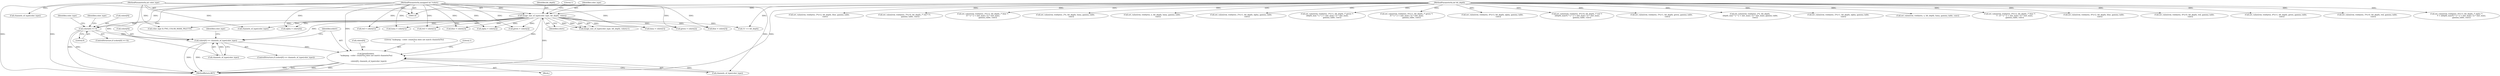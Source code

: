 digraph "1_Android_9d4853418ab2f754c2b63e091c29c5529b8b86ca_14@array" {
"1000146" [label="(Call,colors[0] == 0)"];
"1000132" [label="(Call,image_size_of_type(color_type, bit_depth, colors))"];
"1000122" [label="(MethodParameterIn,int color_type)"];
"1000123" [label="(MethodParameterIn,int bit_depth)"];
"1000126" [label="(MethodParameterIn,unsigned int *colors)"];
"1000498" [label="(Call,colors[0] == channels_of_type(color_type))"];
"1000745" [label="(Call,fprintf(stderr,\n \"makepng: --color: count(%u) does not match channels(%u)\n\",\n\n          colors[0], channels_of_type(color_type)))"];
"1000497" [label="(ControlStructure,if (colors[0] == channels_of_type(color_type)))"];
"1000751" [label="(Call,channels_of_type(color_type))"];
"1000453" [label="(Call,set_value(row, rowbytes, 4*x+3, bit_depth, /* alpha */\n                  Y + ((depth_max-Y) * x * 2 + size_max) / (2 * size_max),\n                  gamma_table, conv))"];
"1000502" [label="(Call,channels_of_type(color_type))"];
"1000638" [label="(Call,set_value(row, rowbytes, 3*x+2, bit_depth, blue, gamma_table,\n                     conv))"];
"1000666" [label="(Call,blue = colors[3])"];
"1000145" [label="(ControlStructure,if (colors[0] == 0))"];
"1000672" [label="(Call,alpha = colors[4])"];
"1000654" [label="(Call,red = colors[1])"];
"1000299" [label="(Call,set_value(row, rowbytes, 3*x+0, bit_depth, /* red */ Y,\n                     gamma_table, conv))"];
"1000136" [label="(Literal,1)"];
"1000498" [label="(Call,colors[0] == channels_of_type(color_type))"];
"1000333" [label="(Call,set_value(row, rowbytes, 3*x+2, bit_depth, /* blue */\n (Y * x * 2 + size_max) / (2 * size_max),\n                  gamma_table, conv))"];
"1000560" [label="(Call,set_value(row, rowbytes, 2*x, bit_depth, luma, gamma_table,\n                     conv))"];
"1000526" [label="(Call,set_value(row, rowbytes, x, bit_depth, luma, gamma_table,\n                     conv))"];
"1000506" [label="(Identifier,color_type)"];
"1000570" [label="(Call,set_value(row, rowbytes, 2*x+1, bit_depth, alpha, gamma_table,\n                     conv))"];
"1000311" [label="(Call,set_value(row, rowbytes, 3*x+1, bit_depth, /* green */\n (depth_max * x * 2 + size_max) / (2 * size_max),\n                  gamma_table, conv))"];
"1000133" [label="(Identifier,color_type)"];
"1000141" [label="(Call,1U << bit_depth)"];
"1000511" [label="(Call,luma = colors[1])"];
"1000135" [label="(Identifier,colors)"];
"1000407" [label="(Call,set_value(row, rowbytes, 4*x+1, bit_depth, /* green */\n (Y * x * 2 + size_max) / (2 * size_max),\n                  gamma_table, conv))"];
"1000123" [label="(MethodParameterIn,int bit_depth)"];
"1000147" [label="(Call,colors[0])"];
"1000746" [label="(Identifier,stderr)"];
"1000754" [label="(Literal,1)"];
"1000724" [label="(Call,set_value(row, rowbytes, 4*x+3, bit_depth, alpha, gamma_table,\n                     conv))"];
"1000150" [label="(Literal,0)"];
"1000131" [label="(Call,image_size_of_type(color_type, bit_depth, colors)-1)"];
"1000152" [label="(Call,channels_of_type(color_type))"];
"1000744" [label="(Block,)"];
"1000383" [label="(Call,set_value(row, rowbytes, 4*x+0, bit_depth, /* red */\n ((depth_max-Y) * x * 2 + size_max) / (2 * size_max),\n                  gamma_table, conv))"];
"1000489" [label="(Identifier,color_type)"];
"1000626" [label="(Call,set_value(row, rowbytes, 3*x+1, bit_depth, green, gamma_table,\n                     conv))"];
"1000505" [label="(Call,channels_of_type(color_type))"];
"1000239" [label="(Call,set_value(row, rowbytes, 2*x, bit_depth,\n (depth_max * x * 2 + size_max) / (2 * size_max), gamma_table,\n                  conv))"];
"1000259" [label="(Call,set_value(row, rowbytes, 2*x+1, bit_depth, alpha, gamma_table,\n                  conv))"];
"1000499" [label="(Call,colors[0])"];
"1000586" [label="(Call,red = colors[1])"];
"1000598" [label="(Call,blue = colors[3])"];
"1000544" [label="(Call,alpha = colors[2])"];
"1000592" [label="(Call,green = colors[2])"];
"1000660" [label="(Call,green = colors[2])"];
"1000745" [label="(Call,fprintf(stderr,\n \"makepng: --color: count(%u) does not match channels(%u)\n\",\n\n          colors[0], channels_of_type(color_type)))"];
"1000538" [label="(Call,luma = colors[1])"];
"1000134" [label="(Identifier,bit_depth)"];
"1000203" [label="(Call,set_value(row, rowbytes, x, bit_depth, luma, gamma_table, conv))"];
"1000747" [label="(Literal,\"makepng: --color: count(%u) does not match channels(%u)\n\")"];
"1000122" [label="(MethodParameterIn,int color_type)"];
"1000429" [label="(Call,set_value(row, rowbytes, 4*x+2, bit_depth, /* blue */\n                  Y - (Y * x * 2 + size_max) / (2 * size_max),\n                  gamma_table, conv))"];
"1000712" [label="(Call,set_value(row, rowbytes, 4*x+2, bit_depth, blue, gamma_table,\n                     conv))"];
"1000688" [label="(Call,set_value(row, rowbytes, 4*x+0, bit_depth, red, gamma_table,\n                     conv))"];
"1000146" [label="(Call,colors[0] == 0)"];
"1000755" [label="(MethodReturn,RET)"];
"1000132" [label="(Call,image_size_of_type(color_type, bit_depth, colors))"];
"1000126" [label="(MethodParameterIn,unsigned int *colors)"];
"1000700" [label="(Call,set_value(row, rowbytes, 4*x+1, bit_depth, green, gamma_table,\n                     conv))"];
"1000153" [label="(Identifier,color_type)"];
"1000748" [label="(Call,colors[0])"];
"1000614" [label="(Call,set_value(row, rowbytes, 3*x+0, bit_depth, red, gamma_table,\n                     conv))"];
"1000488" [label="(Call,color_type & PNG_COLOR_MASK_PALETTE)"];
"1000146" -> "1000145"  [label="AST: "];
"1000146" -> "1000150"  [label="CFG: "];
"1000147" -> "1000146"  [label="AST: "];
"1000150" -> "1000146"  [label="AST: "];
"1000153" -> "1000146"  [label="CFG: "];
"1000489" -> "1000146"  [label="CFG: "];
"1000146" -> "1000755"  [label="DDG: "];
"1000146" -> "1000755"  [label="DDG: "];
"1000132" -> "1000146"  [label="DDG: "];
"1000126" -> "1000146"  [label="DDG: "];
"1000146" -> "1000498"  [label="DDG: "];
"1000132" -> "1000131"  [label="AST: "];
"1000132" -> "1000135"  [label="CFG: "];
"1000133" -> "1000132"  [label="AST: "];
"1000134" -> "1000132"  [label="AST: "];
"1000135" -> "1000132"  [label="AST: "];
"1000136" -> "1000132"  [label="CFG: "];
"1000132" -> "1000755"  [label="DDG: "];
"1000132" -> "1000131"  [label="DDG: "];
"1000132" -> "1000131"  [label="DDG: "];
"1000132" -> "1000131"  [label="DDG: "];
"1000122" -> "1000132"  [label="DDG: "];
"1000123" -> "1000132"  [label="DDG: "];
"1000126" -> "1000132"  [label="DDG: "];
"1000132" -> "1000141"  [label="DDG: "];
"1000132" -> "1000152"  [label="DDG: "];
"1000132" -> "1000488"  [label="DDG: "];
"1000132" -> "1000498"  [label="DDG: "];
"1000132" -> "1000511"  [label="DDG: "];
"1000132" -> "1000538"  [label="DDG: "];
"1000132" -> "1000544"  [label="DDG: "];
"1000132" -> "1000586"  [label="DDG: "];
"1000132" -> "1000592"  [label="DDG: "];
"1000132" -> "1000598"  [label="DDG: "];
"1000132" -> "1000654"  [label="DDG: "];
"1000132" -> "1000660"  [label="DDG: "];
"1000132" -> "1000666"  [label="DDG: "];
"1000132" -> "1000672"  [label="DDG: "];
"1000132" -> "1000745"  [label="DDG: "];
"1000122" -> "1000118"  [label="AST: "];
"1000122" -> "1000755"  [label="DDG: "];
"1000122" -> "1000152"  [label="DDG: "];
"1000122" -> "1000488"  [label="DDG: "];
"1000122" -> "1000502"  [label="DDG: "];
"1000122" -> "1000505"  [label="DDG: "];
"1000122" -> "1000751"  [label="DDG: "];
"1000123" -> "1000118"  [label="AST: "];
"1000123" -> "1000755"  [label="DDG: "];
"1000123" -> "1000141"  [label="DDG: "];
"1000123" -> "1000203"  [label="DDG: "];
"1000123" -> "1000239"  [label="DDG: "];
"1000123" -> "1000259"  [label="DDG: "];
"1000123" -> "1000299"  [label="DDG: "];
"1000123" -> "1000311"  [label="DDG: "];
"1000123" -> "1000333"  [label="DDG: "];
"1000123" -> "1000383"  [label="DDG: "];
"1000123" -> "1000407"  [label="DDG: "];
"1000123" -> "1000429"  [label="DDG: "];
"1000123" -> "1000453"  [label="DDG: "];
"1000123" -> "1000526"  [label="DDG: "];
"1000123" -> "1000560"  [label="DDG: "];
"1000123" -> "1000570"  [label="DDG: "];
"1000123" -> "1000614"  [label="DDG: "];
"1000123" -> "1000626"  [label="DDG: "];
"1000123" -> "1000638"  [label="DDG: "];
"1000123" -> "1000688"  [label="DDG: "];
"1000123" -> "1000700"  [label="DDG: "];
"1000123" -> "1000712"  [label="DDG: "];
"1000123" -> "1000724"  [label="DDG: "];
"1000126" -> "1000118"  [label="AST: "];
"1000126" -> "1000755"  [label="DDG: "];
"1000126" -> "1000498"  [label="DDG: "];
"1000126" -> "1000511"  [label="DDG: "];
"1000126" -> "1000538"  [label="DDG: "];
"1000126" -> "1000544"  [label="DDG: "];
"1000126" -> "1000586"  [label="DDG: "];
"1000126" -> "1000592"  [label="DDG: "];
"1000126" -> "1000598"  [label="DDG: "];
"1000126" -> "1000654"  [label="DDG: "];
"1000126" -> "1000660"  [label="DDG: "];
"1000126" -> "1000666"  [label="DDG: "];
"1000126" -> "1000672"  [label="DDG: "];
"1000126" -> "1000745"  [label="DDG: "];
"1000498" -> "1000497"  [label="AST: "];
"1000498" -> "1000502"  [label="CFG: "];
"1000499" -> "1000498"  [label="AST: "];
"1000502" -> "1000498"  [label="AST: "];
"1000506" -> "1000498"  [label="CFG: "];
"1000746" -> "1000498"  [label="CFG: "];
"1000498" -> "1000755"  [label="DDG: "];
"1000498" -> "1000755"  [label="DDG: "];
"1000502" -> "1000498"  [label="DDG: "];
"1000498" -> "1000745"  [label="DDG: "];
"1000745" -> "1000744"  [label="AST: "];
"1000745" -> "1000751"  [label="CFG: "];
"1000746" -> "1000745"  [label="AST: "];
"1000747" -> "1000745"  [label="AST: "];
"1000748" -> "1000745"  [label="AST: "];
"1000751" -> "1000745"  [label="AST: "];
"1000754" -> "1000745"  [label="CFG: "];
"1000745" -> "1000755"  [label="DDG: "];
"1000745" -> "1000755"  [label="DDG: "];
"1000745" -> "1000755"  [label="DDG: "];
"1000745" -> "1000755"  [label="DDG: "];
"1000751" -> "1000745"  [label="DDG: "];
}
